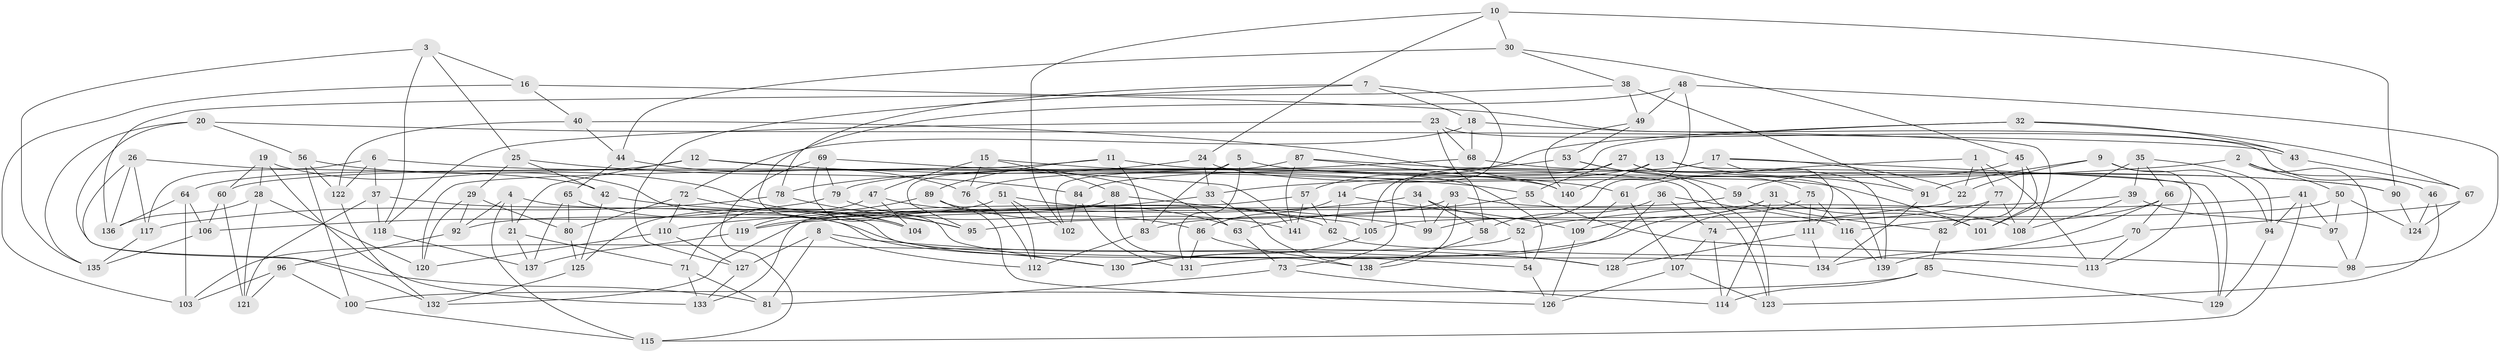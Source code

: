 // Generated by graph-tools (version 1.1) at 2025/58/03/09/25 04:58:06]
// undirected, 141 vertices, 282 edges
graph export_dot {
graph [start="1"]
  node [color=gray90,style=filled];
  1;
  2;
  3;
  4;
  5;
  6;
  7;
  8;
  9;
  10;
  11;
  12;
  13;
  14;
  15;
  16;
  17;
  18;
  19;
  20;
  21;
  22;
  23;
  24;
  25;
  26;
  27;
  28;
  29;
  30;
  31;
  32;
  33;
  34;
  35;
  36;
  37;
  38;
  39;
  40;
  41;
  42;
  43;
  44;
  45;
  46;
  47;
  48;
  49;
  50;
  51;
  52;
  53;
  54;
  55;
  56;
  57;
  58;
  59;
  60;
  61;
  62;
  63;
  64;
  65;
  66;
  67;
  68;
  69;
  70;
  71;
  72;
  73;
  74;
  75;
  76;
  77;
  78;
  79;
  80;
  81;
  82;
  83;
  84;
  85;
  86;
  87;
  88;
  89;
  90;
  91;
  92;
  93;
  94;
  95;
  96;
  97;
  98;
  99;
  100;
  101;
  102;
  103;
  104;
  105;
  106;
  107;
  108;
  109;
  110;
  111;
  112;
  113;
  114;
  115;
  116;
  117;
  118;
  119;
  120;
  121;
  122;
  123;
  124;
  125;
  126;
  127;
  128;
  129;
  130;
  131;
  132;
  133;
  134;
  135;
  136;
  137;
  138;
  139;
  140;
  141;
  1 -- 113;
  1 -- 61;
  1 -- 22;
  1 -- 77;
  2 -- 46;
  2 -- 50;
  2 -- 98;
  2 -- 33;
  3 -- 16;
  3 -- 25;
  3 -- 135;
  3 -- 118;
  4 -- 21;
  4 -- 92;
  4 -- 134;
  4 -- 115;
  5 -- 131;
  5 -- 90;
  5 -- 95;
  5 -- 83;
  6 -- 37;
  6 -- 117;
  6 -- 61;
  6 -- 122;
  7 -- 78;
  7 -- 14;
  7 -- 127;
  7 -- 18;
  8 -- 128;
  8 -- 127;
  8 -- 81;
  8 -- 112;
  9 -- 91;
  9 -- 113;
  9 -- 22;
  9 -- 94;
  10 -- 24;
  10 -- 102;
  10 -- 90;
  10 -- 30;
  11 -- 120;
  11 -- 83;
  11 -- 123;
  11 -- 89;
  12 -- 64;
  12 -- 55;
  12 -- 63;
  12 -- 21;
  13 -- 140;
  13 -- 91;
  13 -- 129;
  13 -- 76;
  14 -- 86;
  14 -- 62;
  14 -- 109;
  15 -- 76;
  15 -- 54;
  15 -- 47;
  15 -- 88;
  16 -- 108;
  16 -- 40;
  16 -- 103;
  17 -- 22;
  17 -- 60;
  17 -- 129;
  17 -- 111;
  18 -- 43;
  18 -- 68;
  18 -- 72;
  19 -- 28;
  19 -- 60;
  19 -- 130;
  19 -- 133;
  20 -- 56;
  20 -- 81;
  20 -- 135;
  20 -- 43;
  21 -- 71;
  21 -- 137;
  22 -- 74;
  23 -- 68;
  23 -- 46;
  23 -- 118;
  23 -- 58;
  24 -- 33;
  24 -- 101;
  24 -- 78;
  25 -- 42;
  25 -- 84;
  25 -- 29;
  26 -- 117;
  26 -- 132;
  26 -- 136;
  26 -- 42;
  27 -- 73;
  27 -- 55;
  27 -- 75;
  27 -- 139;
  28 -- 120;
  28 -- 121;
  28 -- 136;
  29 -- 120;
  29 -- 80;
  29 -- 92;
  30 -- 45;
  30 -- 38;
  30 -- 44;
  31 -- 114;
  31 -- 109;
  31 -- 130;
  31 -- 101;
  32 -- 67;
  32 -- 105;
  32 -- 57;
  32 -- 43;
  33 -- 138;
  33 -- 110;
  34 -- 58;
  34 -- 99;
  34 -- 119;
  34 -- 52;
  35 -- 39;
  35 -- 101;
  35 -- 94;
  35 -- 66;
  36 -- 74;
  36 -- 58;
  36 -- 131;
  36 -- 116;
  37 -- 118;
  37 -- 121;
  37 -- 54;
  38 -- 91;
  38 -- 136;
  38 -- 49;
  39 -- 97;
  39 -- 119;
  39 -- 108;
  40 -- 140;
  40 -- 44;
  40 -- 122;
  41 -- 52;
  41 -- 115;
  41 -- 97;
  41 -- 94;
  42 -- 125;
  42 -- 99;
  43 -- 67;
  44 -- 65;
  44 -- 76;
  45 -- 101;
  45 -- 59;
  45 -- 82;
  46 -- 123;
  46 -- 124;
  47 -- 71;
  47 -- 63;
  47 -- 104;
  48 -- 98;
  48 -- 99;
  48 -- 49;
  48 -- 104;
  49 -- 140;
  49 -- 53;
  50 -- 97;
  50 -- 124;
  50 -- 105;
  51 -- 112;
  51 -- 102;
  51 -- 62;
  51 -- 92;
  52 -- 54;
  52 -- 103;
  53 -- 84;
  53 -- 123;
  53 -- 59;
  54 -- 126;
  55 -- 63;
  55 -- 98;
  56 -- 122;
  56 -- 95;
  56 -- 100;
  57 -- 62;
  57 -- 133;
  57 -- 141;
  58 -- 138;
  59 -- 132;
  59 -- 82;
  60 -- 106;
  60 -- 121;
  61 -- 109;
  61 -- 107;
  62 -- 113;
  63 -- 73;
  64 -- 103;
  64 -- 136;
  64 -- 106;
  65 -- 80;
  65 -- 104;
  65 -- 137;
  66 -- 70;
  66 -- 134;
  66 -- 116;
  67 -- 124;
  67 -- 70;
  68 -- 79;
  68 -- 90;
  69 -- 130;
  69 -- 141;
  69 -- 79;
  69 -- 115;
  70 -- 139;
  70 -- 113;
  71 -- 133;
  71 -- 81;
  72 -- 110;
  72 -- 104;
  72 -- 80;
  73 -- 81;
  73 -- 114;
  74 -- 114;
  74 -- 107;
  75 -- 128;
  75 -- 116;
  75 -- 111;
  76 -- 112;
  77 -- 108;
  77 -- 83;
  77 -- 82;
  78 -- 95;
  78 -- 117;
  79 -- 106;
  79 -- 86;
  80 -- 125;
  82 -- 85;
  83 -- 112;
  84 -- 102;
  84 -- 131;
  85 -- 100;
  85 -- 129;
  85 -- 114;
  86 -- 128;
  86 -- 131;
  87 -- 140;
  87 -- 139;
  87 -- 141;
  87 -- 102;
  88 -- 138;
  88 -- 105;
  88 -- 125;
  89 -- 141;
  89 -- 126;
  89 -- 119;
  90 -- 124;
  91 -- 134;
  92 -- 96;
  93 -- 108;
  93 -- 138;
  93 -- 99;
  93 -- 95;
  94 -- 129;
  96 -- 100;
  96 -- 103;
  96 -- 121;
  97 -- 98;
  100 -- 115;
  105 -- 130;
  106 -- 135;
  107 -- 126;
  107 -- 123;
  109 -- 126;
  110 -- 120;
  110 -- 127;
  111 -- 128;
  111 -- 134;
  116 -- 139;
  117 -- 135;
  118 -- 137;
  119 -- 137;
  122 -- 132;
  125 -- 132;
  127 -- 133;
}
